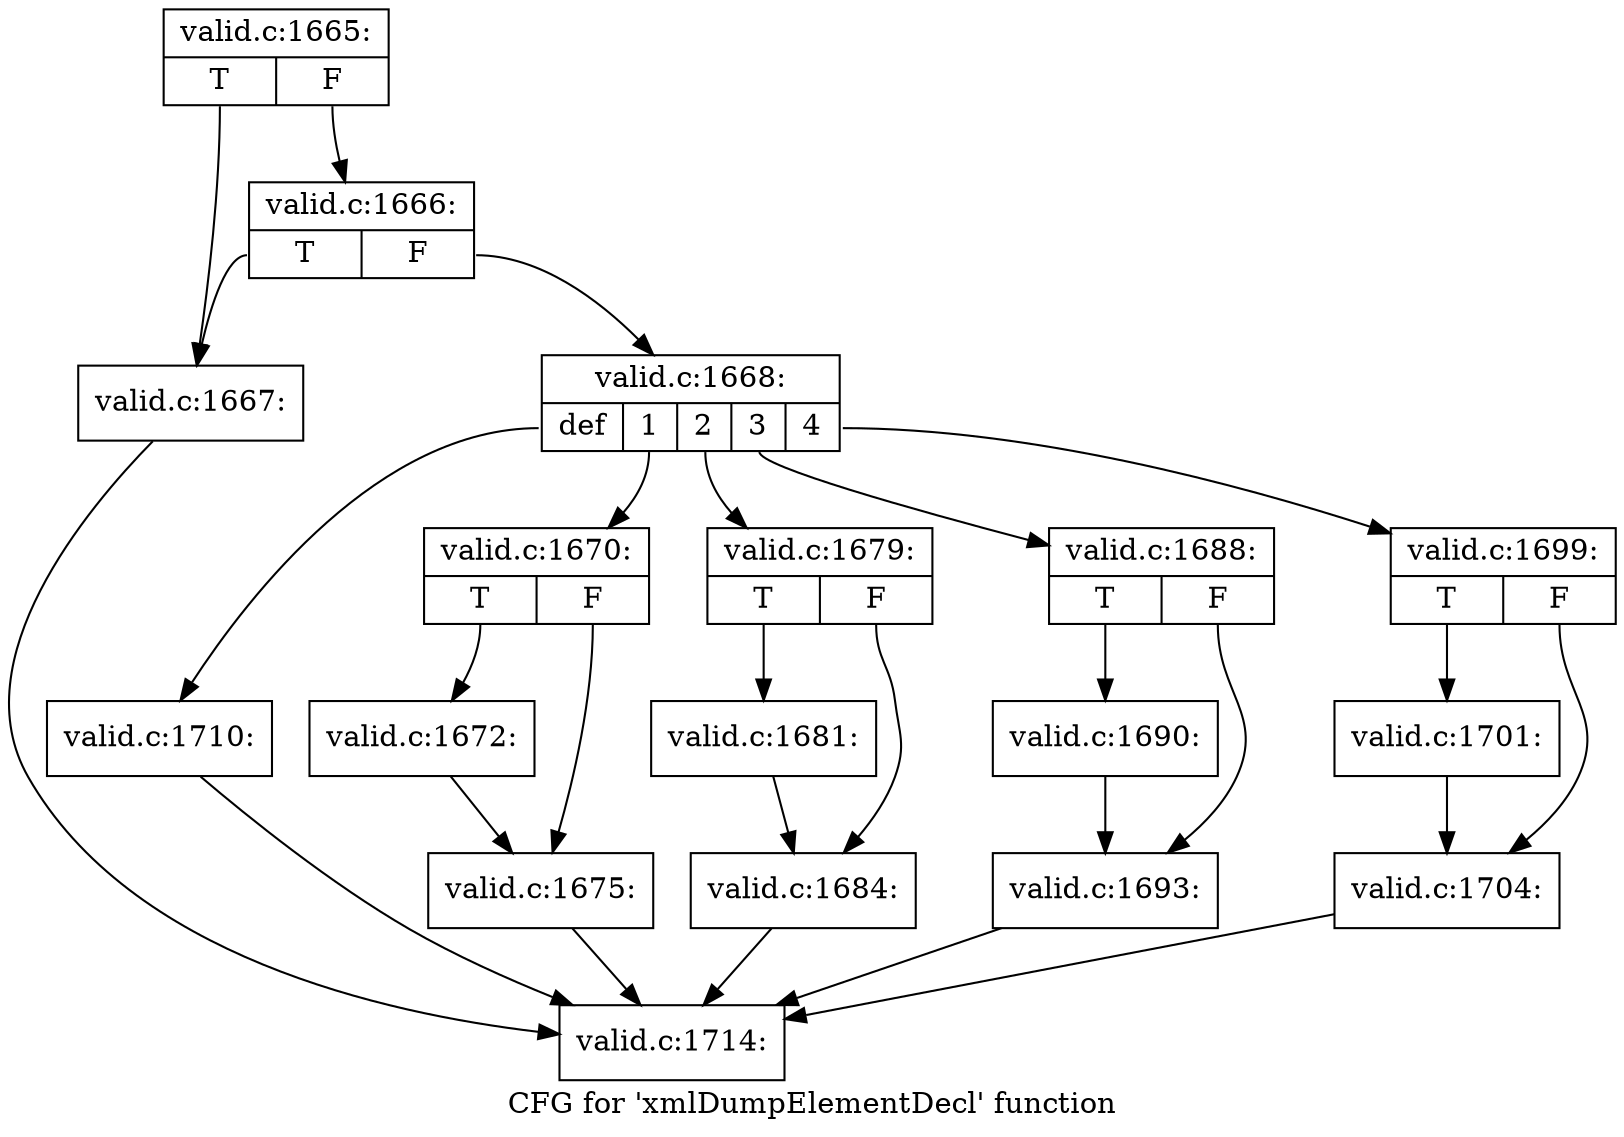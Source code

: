 digraph "CFG for 'xmlDumpElementDecl' function" {
	label="CFG for 'xmlDumpElementDecl' function";

	Node0x4e6f4c0 [shape=record,label="{valid.c:1665:|{<s0>T|<s1>F}}"];
	Node0x4e6f4c0:s0 -> Node0x4ee7460;
	Node0x4e6f4c0:s1 -> Node0x4eac4f0;
	Node0x4eac4f0 [shape=record,label="{valid.c:1666:|{<s0>T|<s1>F}}"];
	Node0x4eac4f0:s0 -> Node0x4ee7460;
	Node0x4eac4f0:s1 -> Node0x4eac4a0;
	Node0x4ee7460 [shape=record,label="{valid.c:1667:}"];
	Node0x4ee7460 -> Node0x4f04440;
	Node0x4eac4a0 [shape=record,label="{valid.c:1668:|{<s0>def|<s1>1|<s2>2|<s3>3|<s4>4}}"];
	Node0x4eac4a0:s0 -> Node0x4f04650;
	Node0x4eac4a0:s1 -> Node0x4f04990;
	Node0x4eac4a0:s2 -> Node0x4f60fc0;
	Node0x4eac4a0:s3 -> Node0x4f62ce0;
	Node0x4eac4a0:s4 -> Node0x4f64360;
	Node0x4f04990 [shape=record,label="{valid.c:1670:|{<s0>T|<s1>F}}"];
	Node0x4f04990:s0 -> Node0x4f605b0;
	Node0x4f04990:s1 -> Node0x4f608e0;
	Node0x4f605b0 [shape=record,label="{valid.c:1672:}"];
	Node0x4f605b0 -> Node0x4f608e0;
	Node0x4f608e0 [shape=record,label="{valid.c:1675:}"];
	Node0x4f608e0 -> Node0x4f04440;
	Node0x4f60fc0 [shape=record,label="{valid.c:1679:|{<s0>T|<s1>F}}"];
	Node0x4f60fc0:s0 -> Node0x4f61270;
	Node0x4f60fc0:s1 -> Node0x4f61d50;
	Node0x4f61270 [shape=record,label="{valid.c:1681:}"];
	Node0x4f61270 -> Node0x4f61d50;
	Node0x4f61d50 [shape=record,label="{valid.c:1684:}"];
	Node0x4f61d50 -> Node0x4f04440;
	Node0x4f62ce0 [shape=record,label="{valid.c:1688:|{<s0>T|<s1>F}}"];
	Node0x4f62ce0:s0 -> Node0x4f62f20;
	Node0x4f62ce0:s1 -> Node0x4f62f70;
	Node0x4f62f20 [shape=record,label="{valid.c:1690:}"];
	Node0x4f62f20 -> Node0x4f62f70;
	Node0x4f62f70 [shape=record,label="{valid.c:1693:}"];
	Node0x4f62f70 -> Node0x4f04440;
	Node0x4f64360 [shape=record,label="{valid.c:1699:|{<s0>T|<s1>F}}"];
	Node0x4f64360:s0 -> Node0x4f64690;
	Node0x4f64360:s1 -> Node0x4f64640;
	Node0x4f64690 [shape=record,label="{valid.c:1701:}"];
	Node0x4f64690 -> Node0x4f64640;
	Node0x4f64640 [shape=record,label="{valid.c:1704:}"];
	Node0x4f64640 -> Node0x4f04440;
	Node0x4f04650 [shape=record,label="{valid.c:1710:}"];
	Node0x4f04650 -> Node0x4f04440;
	Node0x4f04440 [shape=record,label="{valid.c:1714:}"];
}

